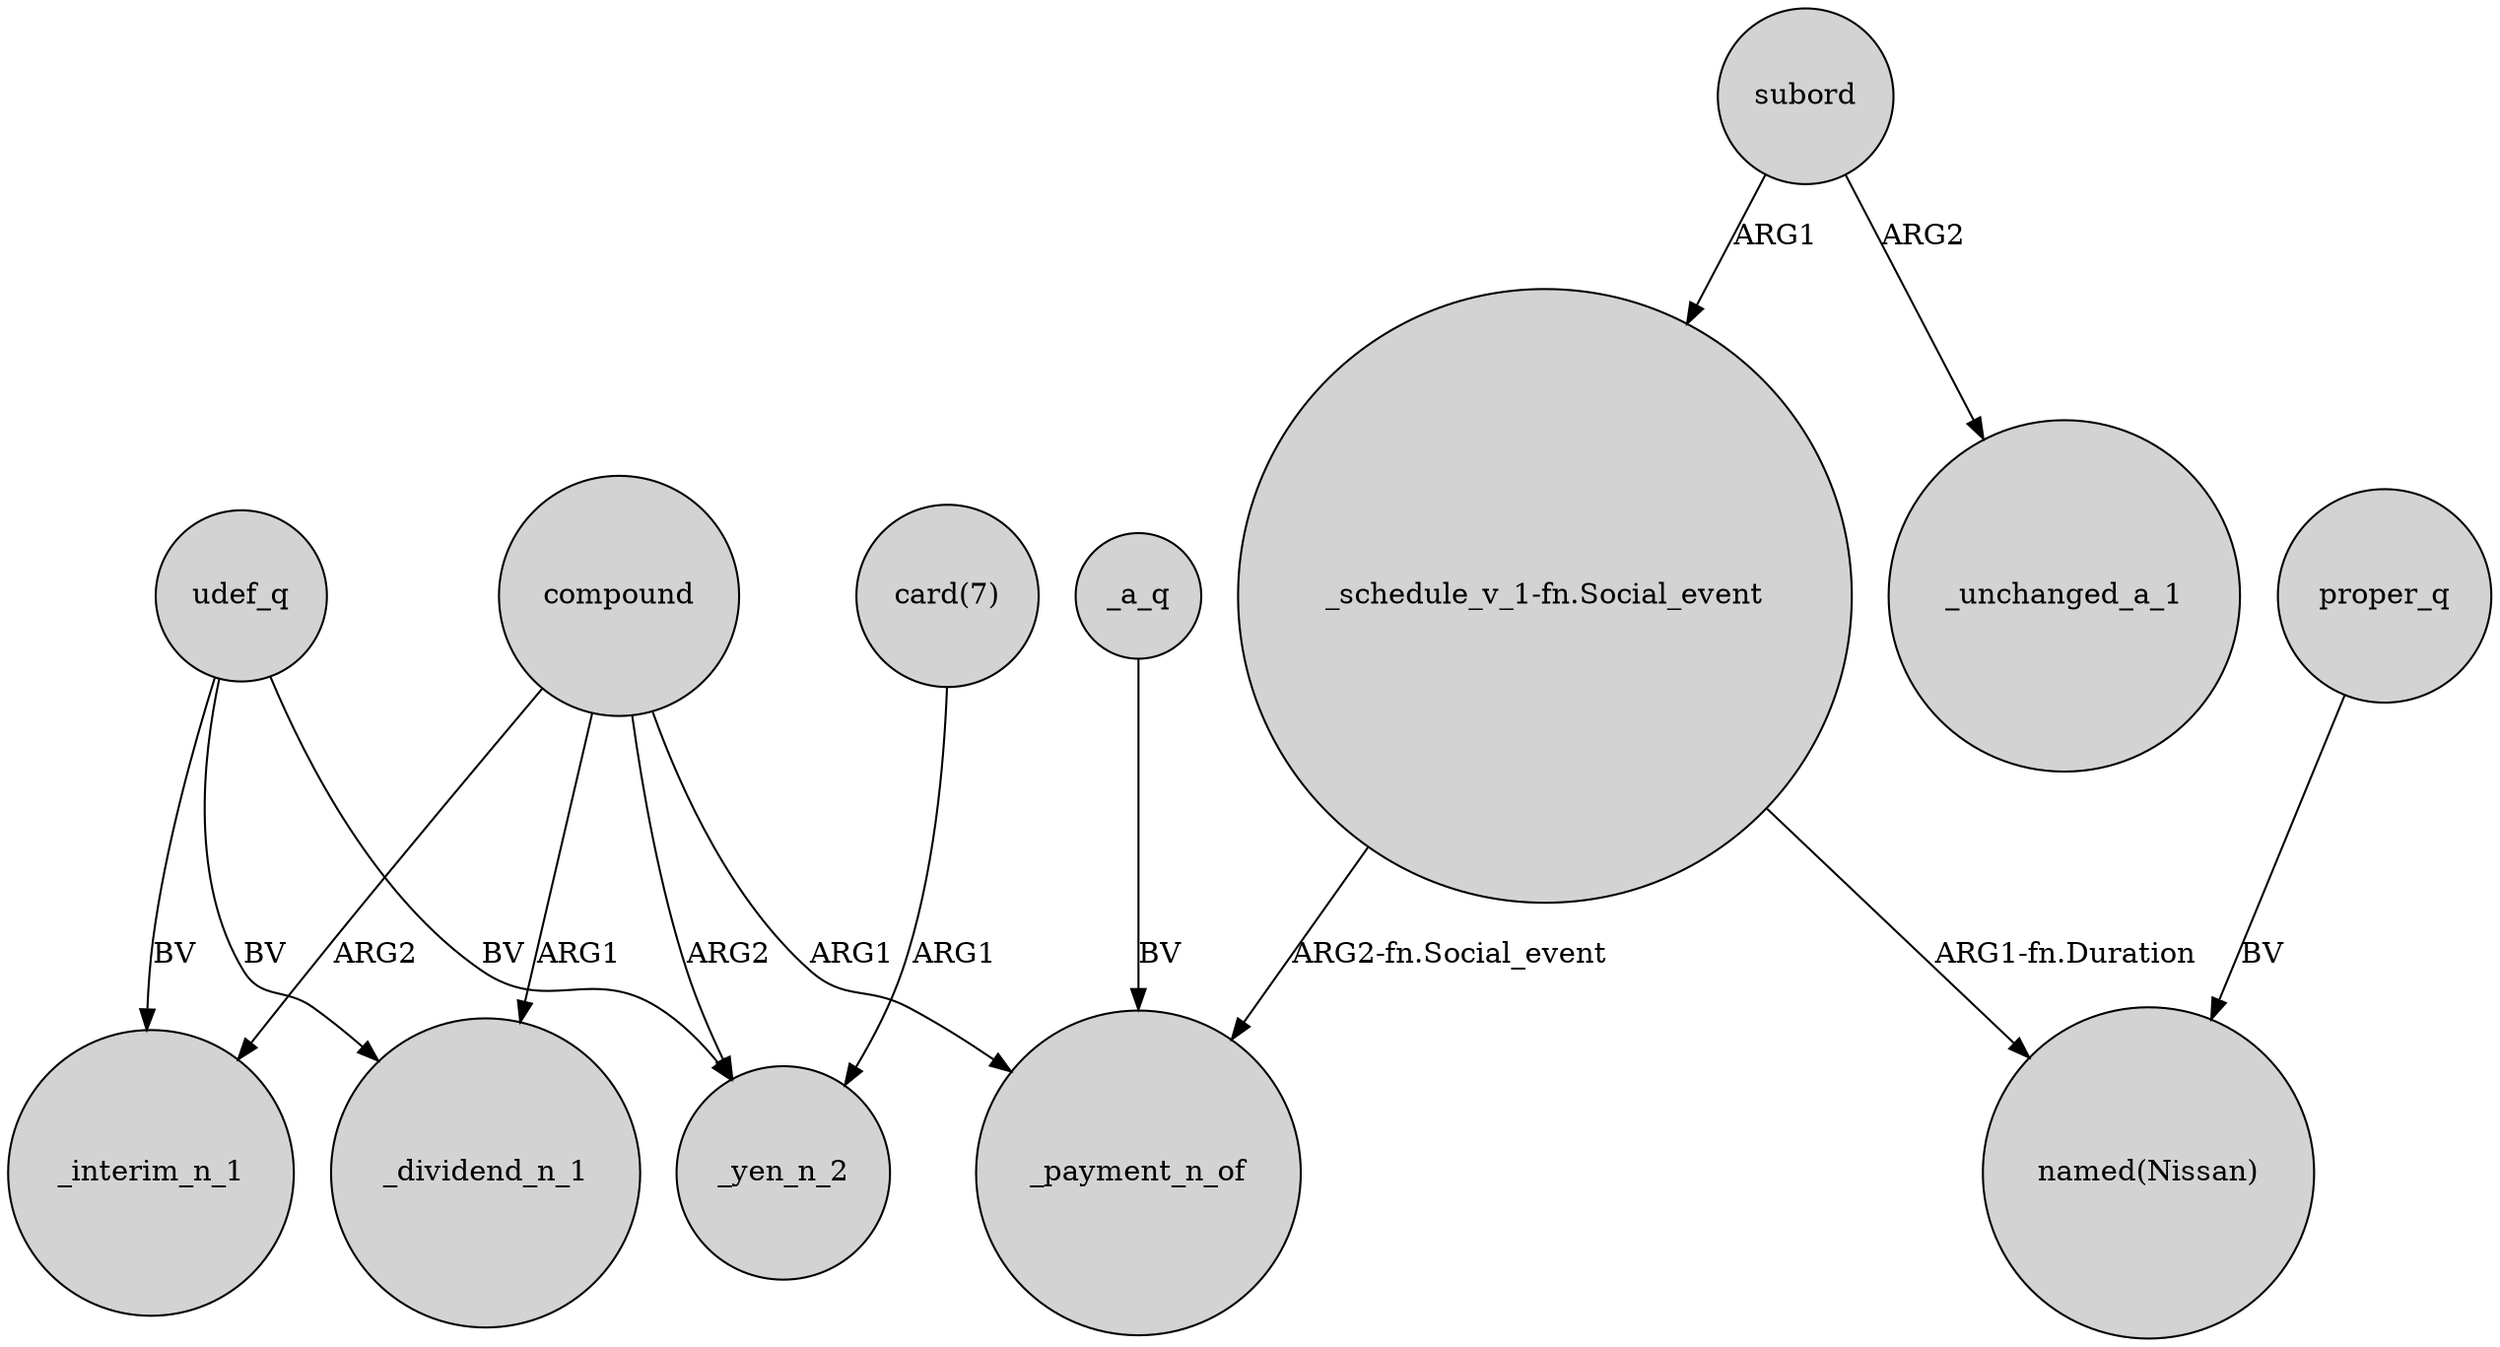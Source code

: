 digraph {
	node [shape=circle style=filled]
	udef_q -> _dividend_n_1 [label=BV]
	udef_q -> _interim_n_1 [label=BV]
	compound -> _dividend_n_1 [label=ARG1]
	subord -> "_schedule_v_1-fn.Social_event" [label=ARG1]
	compound -> _payment_n_of [label=ARG1]
	compound -> _interim_n_1 [label=ARG2]
	subord -> _unchanged_a_1 [label=ARG2]
	compound -> _yen_n_2 [label=ARG2]
	proper_q -> "named(Nissan)" [label=BV]
	_a_q -> _payment_n_of [label=BV]
	"card(7)" -> _yen_n_2 [label=ARG1]
	"_schedule_v_1-fn.Social_event" -> "named(Nissan)" [label="ARG1-fn.Duration"]
	"_schedule_v_1-fn.Social_event" -> _payment_n_of [label="ARG2-fn.Social_event"]
	udef_q -> _yen_n_2 [label=BV]
}
